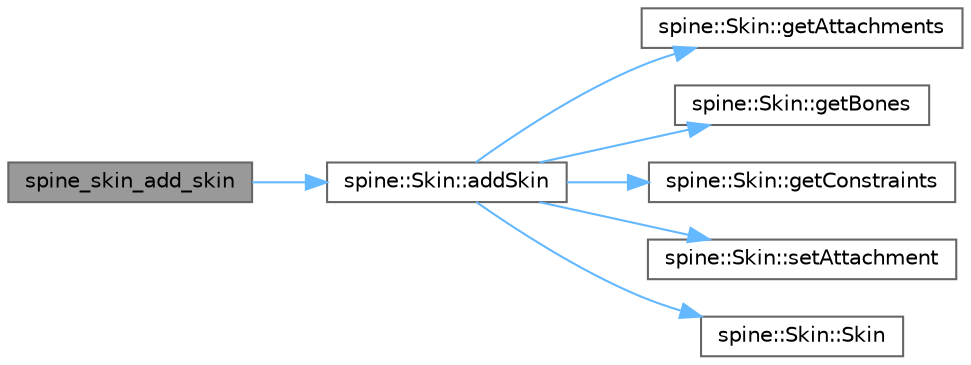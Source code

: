digraph "spine_skin_add_skin"
{
 // LATEX_PDF_SIZE
  bgcolor="transparent";
  edge [fontname=Helvetica,fontsize=10,labelfontname=Helvetica,labelfontsize=10];
  node [fontname=Helvetica,fontsize=10,shape=box,height=0.2,width=0.4];
  rankdir="LR";
  Node1 [id="Node000001",label="spine_skin_add_skin",height=0.2,width=0.4,color="gray40", fillcolor="grey60", style="filled", fontcolor="black",tooltip=" "];
  Node1 -> Node2 [id="edge1_Node000001_Node000002",color="steelblue1",style="solid",tooltip=" "];
  Node2 [id="Node000002",label="spine::Skin::addSkin",height=0.2,width=0.4,color="grey40", fillcolor="white", style="filled",URL="$classspine_1_1_skin.html#a924c759e76bf60d03fa689d51d7ce6e1",tooltip="Adds all attachments, bones, and constraints from the specified skin to this skin."];
  Node2 -> Node3 [id="edge2_Node000002_Node000003",color="steelblue1",style="solid",tooltip=" "];
  Node3 [id="Node000003",label="spine::Skin::getAttachments",height=0.2,width=0.4,color="grey40", fillcolor="white", style="filled",URL="$classspine_1_1_skin.html#a504337461fca73760b531af72fc5c9c1",tooltip=" "];
  Node2 -> Node4 [id="edge3_Node000002_Node000004",color="steelblue1",style="solid",tooltip=" "];
  Node4 [id="Node000004",label="spine::Skin::getBones",height=0.2,width=0.4,color="grey40", fillcolor="white", style="filled",URL="$classspine_1_1_skin.html#ac5e7ef94300c4f8dea479e565874aed5",tooltip=" "];
  Node2 -> Node5 [id="edge4_Node000002_Node000005",color="steelblue1",style="solid",tooltip=" "];
  Node5 [id="Node000005",label="spine::Skin::getConstraints",height=0.2,width=0.4,color="grey40", fillcolor="white", style="filled",URL="$classspine_1_1_skin.html#af55270c73e433a301514a54197d59ca8",tooltip=" "];
  Node2 -> Node6 [id="edge5_Node000002_Node000006",color="steelblue1",style="solid",tooltip=" "];
  Node6 [id="Node000006",label="spine::Skin::setAttachment",height=0.2,width=0.4,color="grey40", fillcolor="white", style="filled",URL="$classspine_1_1_skin.html#a7df4d9bc860d795561d1a161affb138b",tooltip=" "];
  Node2 -> Node7 [id="edge6_Node000002_Node000007",color="steelblue1",style="solid",tooltip=" "];
  Node7 [id="Node000007",label="spine::Skin::Skin",height=0.2,width=0.4,color="grey40", fillcolor="white", style="filled",URL="$classspine_1_1_skin.html#a83207b0f1a35603892edf58938bcdb3b",tooltip=" "];
}
